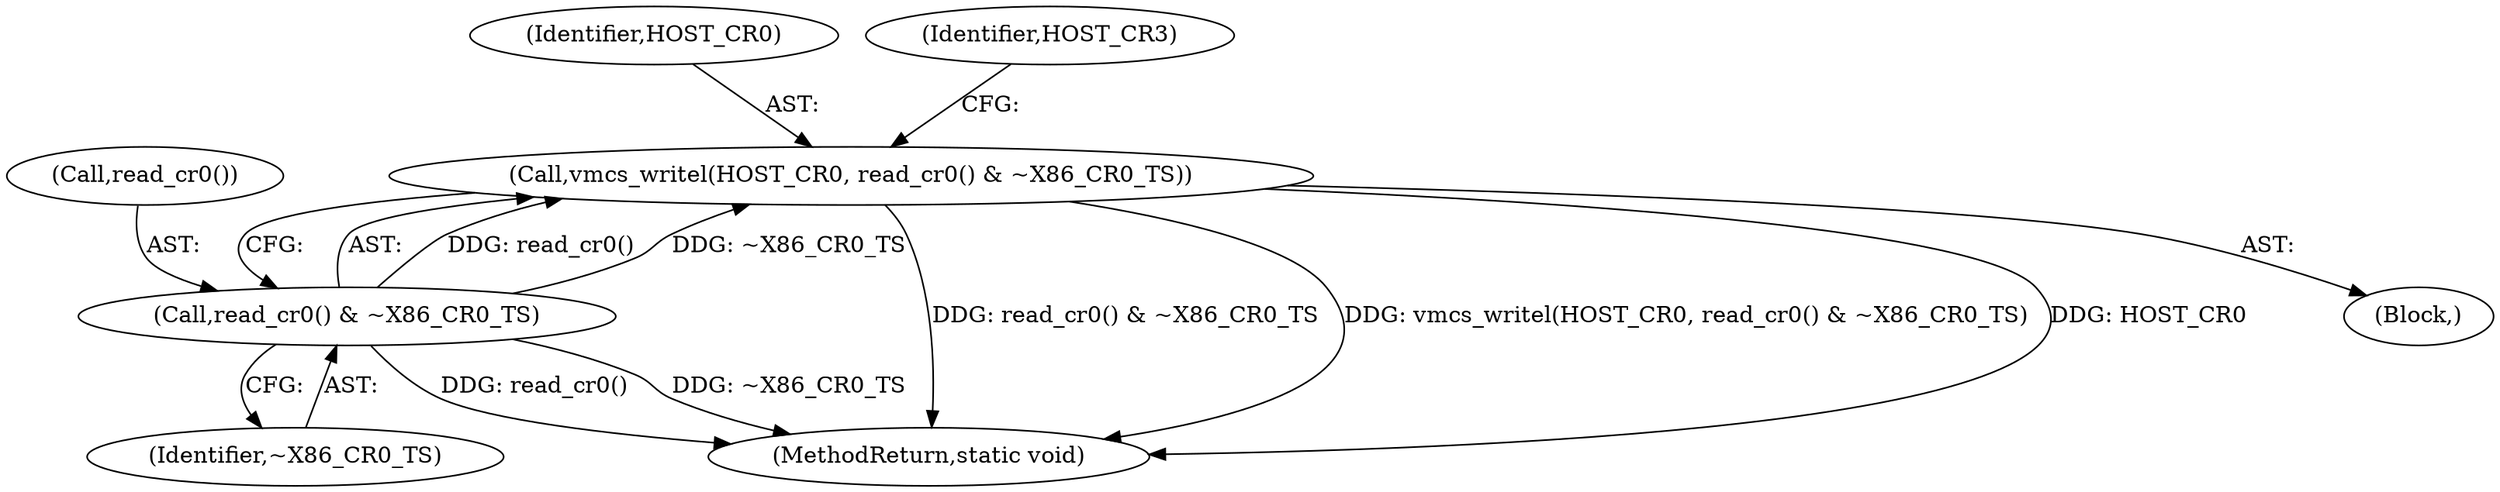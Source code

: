 digraph "0_linux_d974baa398f34393db76be45f7d4d04fbdbb4a0a@API" {
"1000121" [label="(Call,vmcs_writel(HOST_CR0, read_cr0() & ~X86_CR0_TS))"];
"1000123" [label="(Call,read_cr0() & ~X86_CR0_TS)"];
"1000122" [label="(Identifier,HOST_CR0)"];
"1000127" [label="(Identifier,HOST_CR3)"];
"1000124" [label="(Call,read_cr0())"];
"1000125" [label="(Identifier,~X86_CR0_TS)"];
"1000121" [label="(Call,vmcs_writel(HOST_CR0, read_cr0() & ~X86_CR0_TS))"];
"1000115" [label="(Block,)"];
"1000123" [label="(Call,read_cr0() & ~X86_CR0_TS)"];
"1000210" [label="(MethodReturn,static void)"];
"1000121" -> "1000115"  [label="AST: "];
"1000121" -> "1000123"  [label="CFG: "];
"1000122" -> "1000121"  [label="AST: "];
"1000123" -> "1000121"  [label="AST: "];
"1000127" -> "1000121"  [label="CFG: "];
"1000121" -> "1000210"  [label="DDG: read_cr0() & ~X86_CR0_TS"];
"1000121" -> "1000210"  [label="DDG: vmcs_writel(HOST_CR0, read_cr0() & ~X86_CR0_TS)"];
"1000121" -> "1000210"  [label="DDG: HOST_CR0"];
"1000123" -> "1000121"  [label="DDG: read_cr0()"];
"1000123" -> "1000121"  [label="DDG: ~X86_CR0_TS"];
"1000123" -> "1000125"  [label="CFG: "];
"1000124" -> "1000123"  [label="AST: "];
"1000125" -> "1000123"  [label="AST: "];
"1000123" -> "1000210"  [label="DDG: ~X86_CR0_TS"];
"1000123" -> "1000210"  [label="DDG: read_cr0()"];
}
